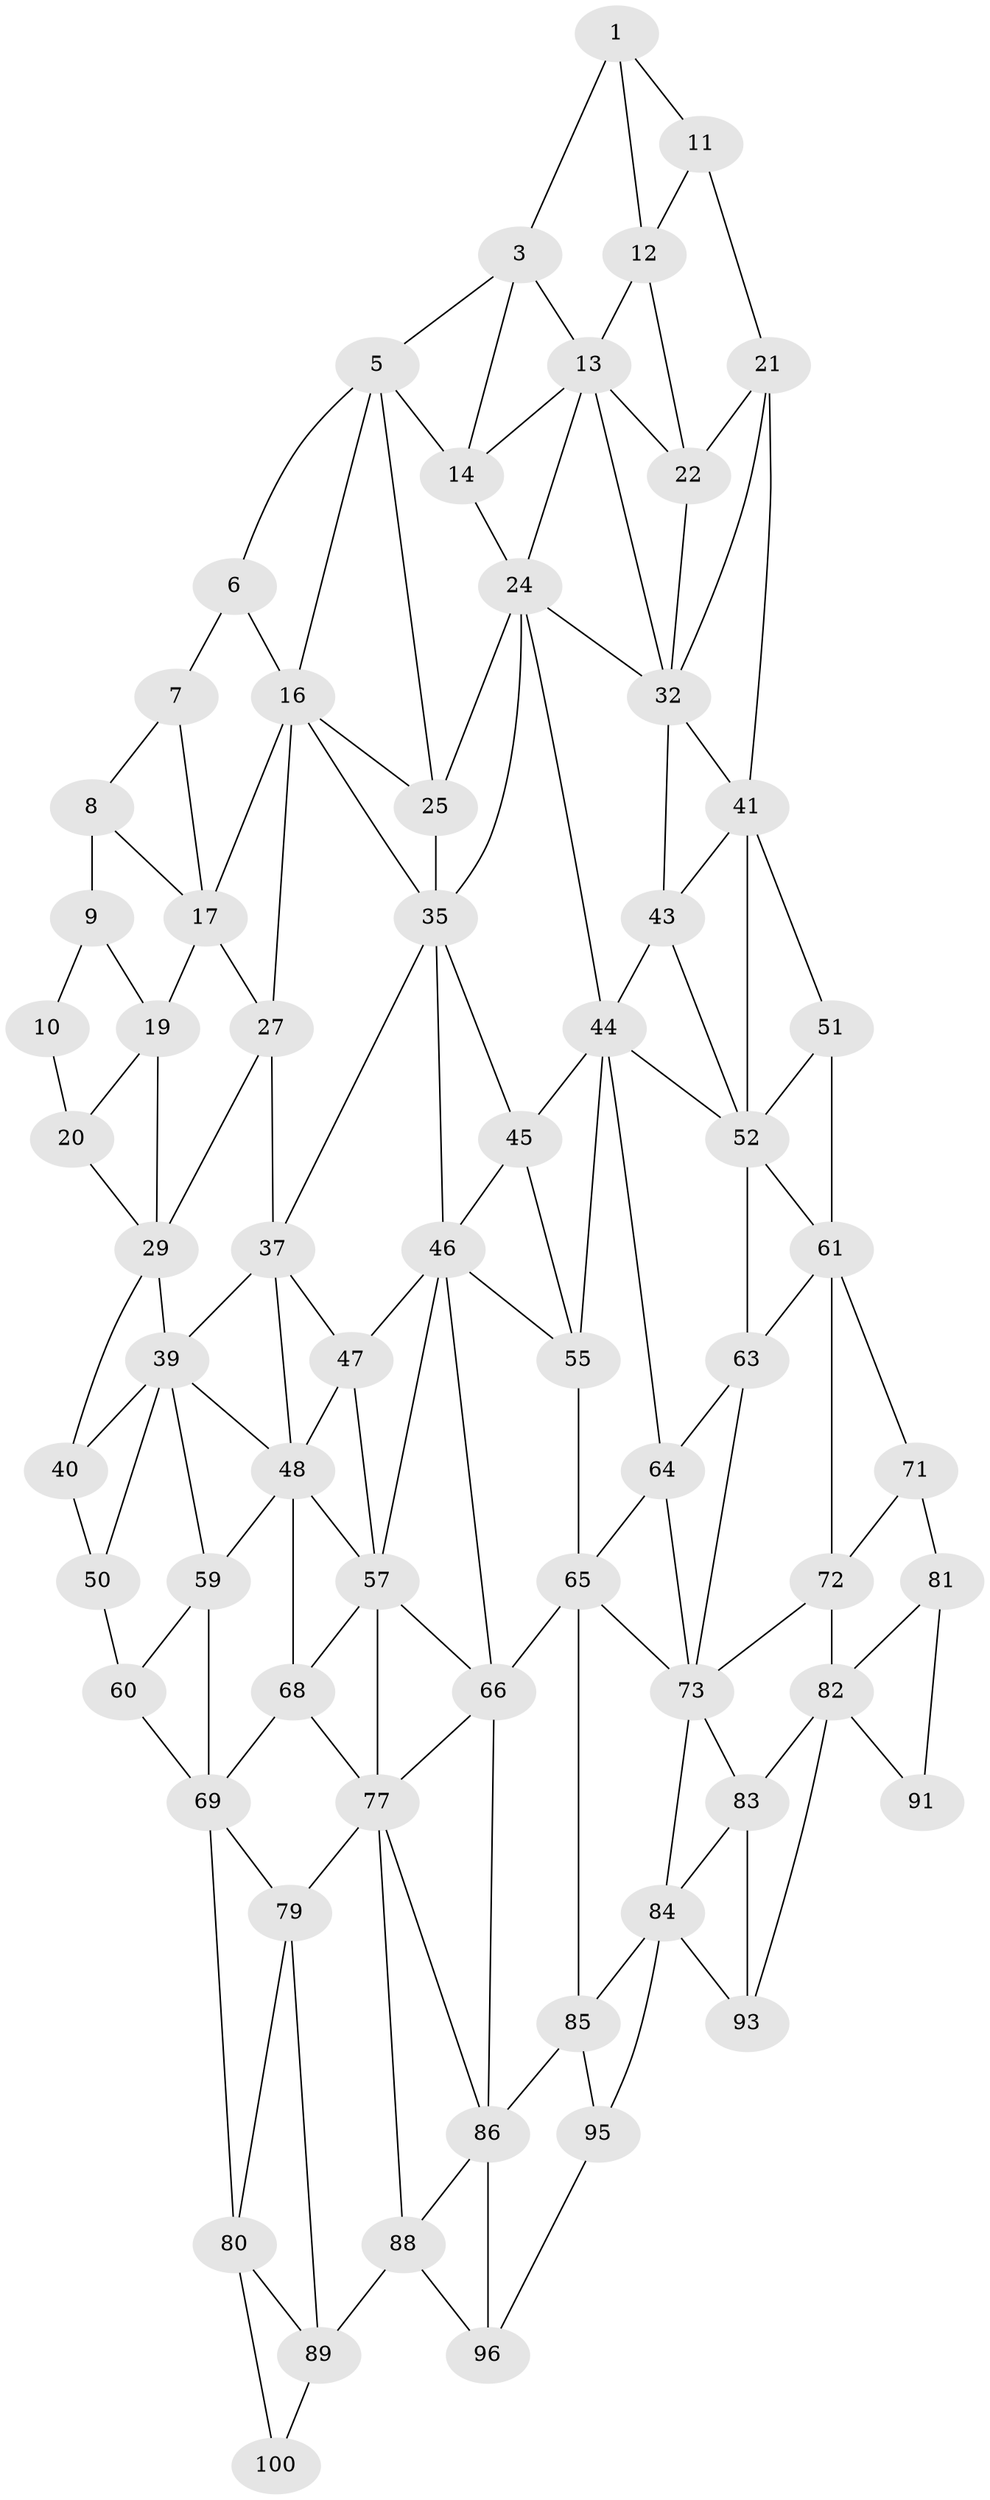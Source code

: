 // original degree distribution, {2: 0.04, 3: 0.32, 4: 0.64}
// Generated by graph-tools (version 1.1) at 2025/11/02/21/25 10:11:11]
// undirected, 67 vertices, 142 edges
graph export_dot {
graph [start="1"]
  node [color=gray90,style=filled];
  1 [super="+2"];
  3 [super="+4"];
  5 [super="+15"];
  6;
  7;
  8;
  9;
  10;
  11;
  12;
  13 [super="+23"];
  14;
  16 [super="+26"];
  17 [super="+18"];
  19;
  20;
  21 [super="+31"];
  22;
  24 [super="+34"];
  25;
  27 [super="+28"];
  29 [super="+30"];
  32 [super="+33"];
  35 [super="+36"];
  37 [super="+38"];
  39 [super="+49"];
  40;
  41 [super="+42"];
  43;
  44 [super="+54"];
  45;
  46 [super="+56"];
  47;
  48 [super="+58"];
  50;
  51;
  52 [super="+53"];
  55;
  57 [super="+67"];
  59;
  60;
  61 [super="+62"];
  63;
  64;
  65 [super="+75"];
  66 [super="+76"];
  68;
  69 [super="+70"];
  71;
  72;
  73 [super="+74"];
  77 [super="+78"];
  79;
  80 [super="+90"];
  81;
  82 [super="+92"];
  83;
  84 [super="+94"];
  85;
  86 [super="+87"];
  88 [super="+98"];
  89 [super="+99"];
  91;
  93;
  95;
  96 [super="+97"];
  100;
  1 -- 11;
  1 -- 3;
  1 -- 12;
  3 -- 13;
  3 -- 5;
  3 -- 14;
  5 -- 6;
  5 -- 16;
  5 -- 25;
  5 -- 14;
  6 -- 16;
  6 -- 7;
  7 -- 17;
  7 -- 8;
  8 -- 9;
  8 -- 17;
  9 -- 19;
  9 -- 10;
  10 -- 20;
  11 -- 21;
  11 -- 12;
  12 -- 22;
  12 -- 13;
  13 -- 14;
  13 -- 24;
  13 -- 32;
  13 -- 22;
  14 -- 24;
  16 -- 17;
  16 -- 25;
  16 -- 27;
  16 -- 35;
  17 -- 27 [weight=2];
  17 -- 19;
  19 -- 29;
  19 -- 20;
  20 -- 29;
  21 -- 22;
  21 -- 32;
  21 -- 41;
  22 -- 32;
  24 -- 25;
  24 -- 32;
  24 -- 35;
  24 -- 44;
  25 -- 35;
  27 -- 37 [weight=2];
  27 -- 29;
  29 -- 39;
  29 -- 40;
  32 -- 41;
  32 -- 43;
  35 -- 45;
  35 -- 37;
  35 -- 46;
  37 -- 47;
  37 -- 48;
  37 -- 39;
  39 -- 40;
  39 -- 48;
  39 -- 50;
  39 -- 59;
  40 -- 50;
  41 -- 51;
  41 -- 43;
  41 -- 52;
  43 -- 44;
  43 -- 52;
  44 -- 45;
  44 -- 64;
  44 -- 55;
  44 -- 52;
  45 -- 55;
  45 -- 46;
  46 -- 47;
  46 -- 57;
  46 -- 66;
  46 -- 55;
  47 -- 57;
  47 -- 48;
  48 -- 57;
  48 -- 59;
  48 -- 68;
  50 -- 60;
  51 -- 61;
  51 -- 52;
  52 -- 63;
  52 -- 61;
  55 -- 65;
  57 -- 66;
  57 -- 68;
  57 -- 77;
  59 -- 69;
  59 -- 60;
  60 -- 69;
  61 -- 71;
  61 -- 72;
  61 -- 63;
  63 -- 73;
  63 -- 64;
  64 -- 65;
  64 -- 73;
  65 -- 66 [weight=2];
  65 -- 85;
  65 -- 73;
  66 -- 77;
  66 -- 86;
  68 -- 69;
  68 -- 77;
  69 -- 79;
  69 -- 80;
  71 -- 81;
  71 -- 72;
  72 -- 82;
  72 -- 73;
  73 -- 83;
  73 -- 84;
  77 -- 86;
  77 -- 88;
  77 -- 79;
  79 -- 89;
  79 -- 80;
  80 -- 89;
  80 -- 100;
  81 -- 91;
  81 -- 82;
  82 -- 83;
  82 -- 91;
  82 -- 93;
  83 -- 93;
  83 -- 84;
  84 -- 85;
  84 -- 93;
  84 -- 95;
  85 -- 95;
  85 -- 86;
  86 -- 96 [weight=2];
  86 -- 88;
  88 -- 89 [weight=2];
  88 -- 96;
  89 -- 100;
  95 -- 96;
}
